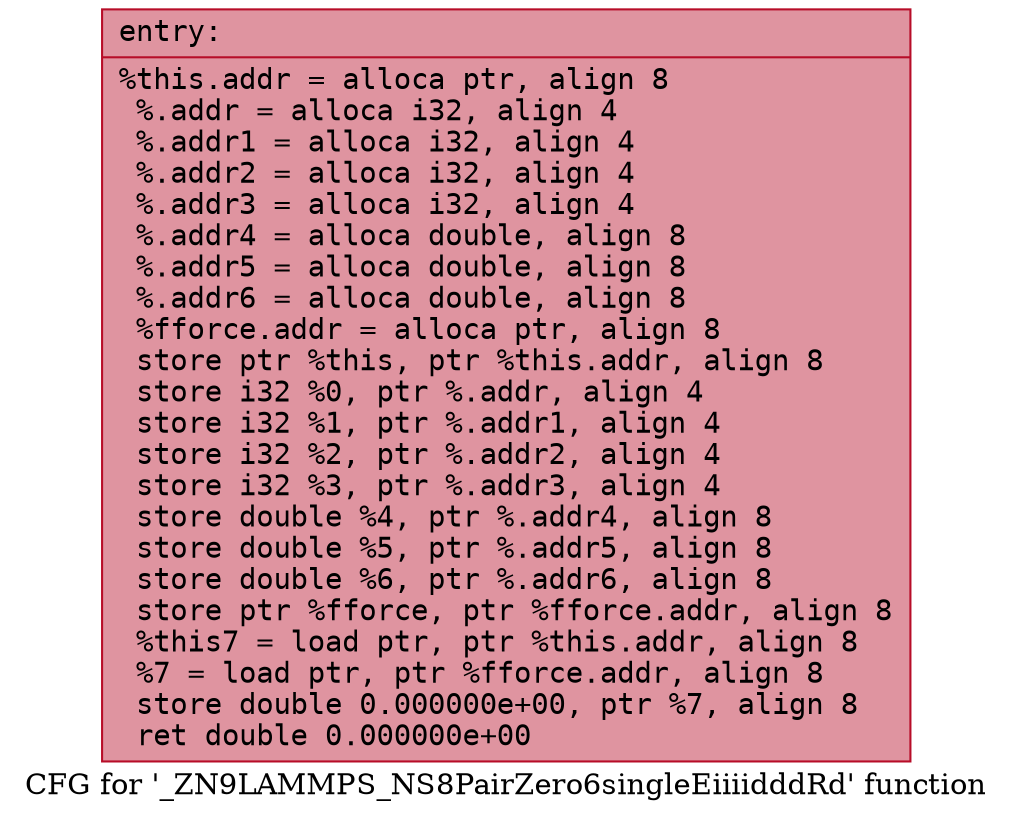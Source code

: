 digraph "CFG for '_ZN9LAMMPS_NS8PairZero6singleEiiiidddRd' function" {
	label="CFG for '_ZN9LAMMPS_NS8PairZero6singleEiiiidddRd' function";

	Node0x55f528d63920 [shape=record,color="#b70d28ff", style=filled, fillcolor="#b70d2870" fontname="Courier",label="{entry:\l|  %this.addr = alloca ptr, align 8\l  %.addr = alloca i32, align 4\l  %.addr1 = alloca i32, align 4\l  %.addr2 = alloca i32, align 4\l  %.addr3 = alloca i32, align 4\l  %.addr4 = alloca double, align 8\l  %.addr5 = alloca double, align 8\l  %.addr6 = alloca double, align 8\l  %fforce.addr = alloca ptr, align 8\l  store ptr %this, ptr %this.addr, align 8\l  store i32 %0, ptr %.addr, align 4\l  store i32 %1, ptr %.addr1, align 4\l  store i32 %2, ptr %.addr2, align 4\l  store i32 %3, ptr %.addr3, align 4\l  store double %4, ptr %.addr4, align 8\l  store double %5, ptr %.addr5, align 8\l  store double %6, ptr %.addr6, align 8\l  store ptr %fforce, ptr %fforce.addr, align 8\l  %this7 = load ptr, ptr %this.addr, align 8\l  %7 = load ptr, ptr %fforce.addr, align 8\l  store double 0.000000e+00, ptr %7, align 8\l  ret double 0.000000e+00\l}"];
}

